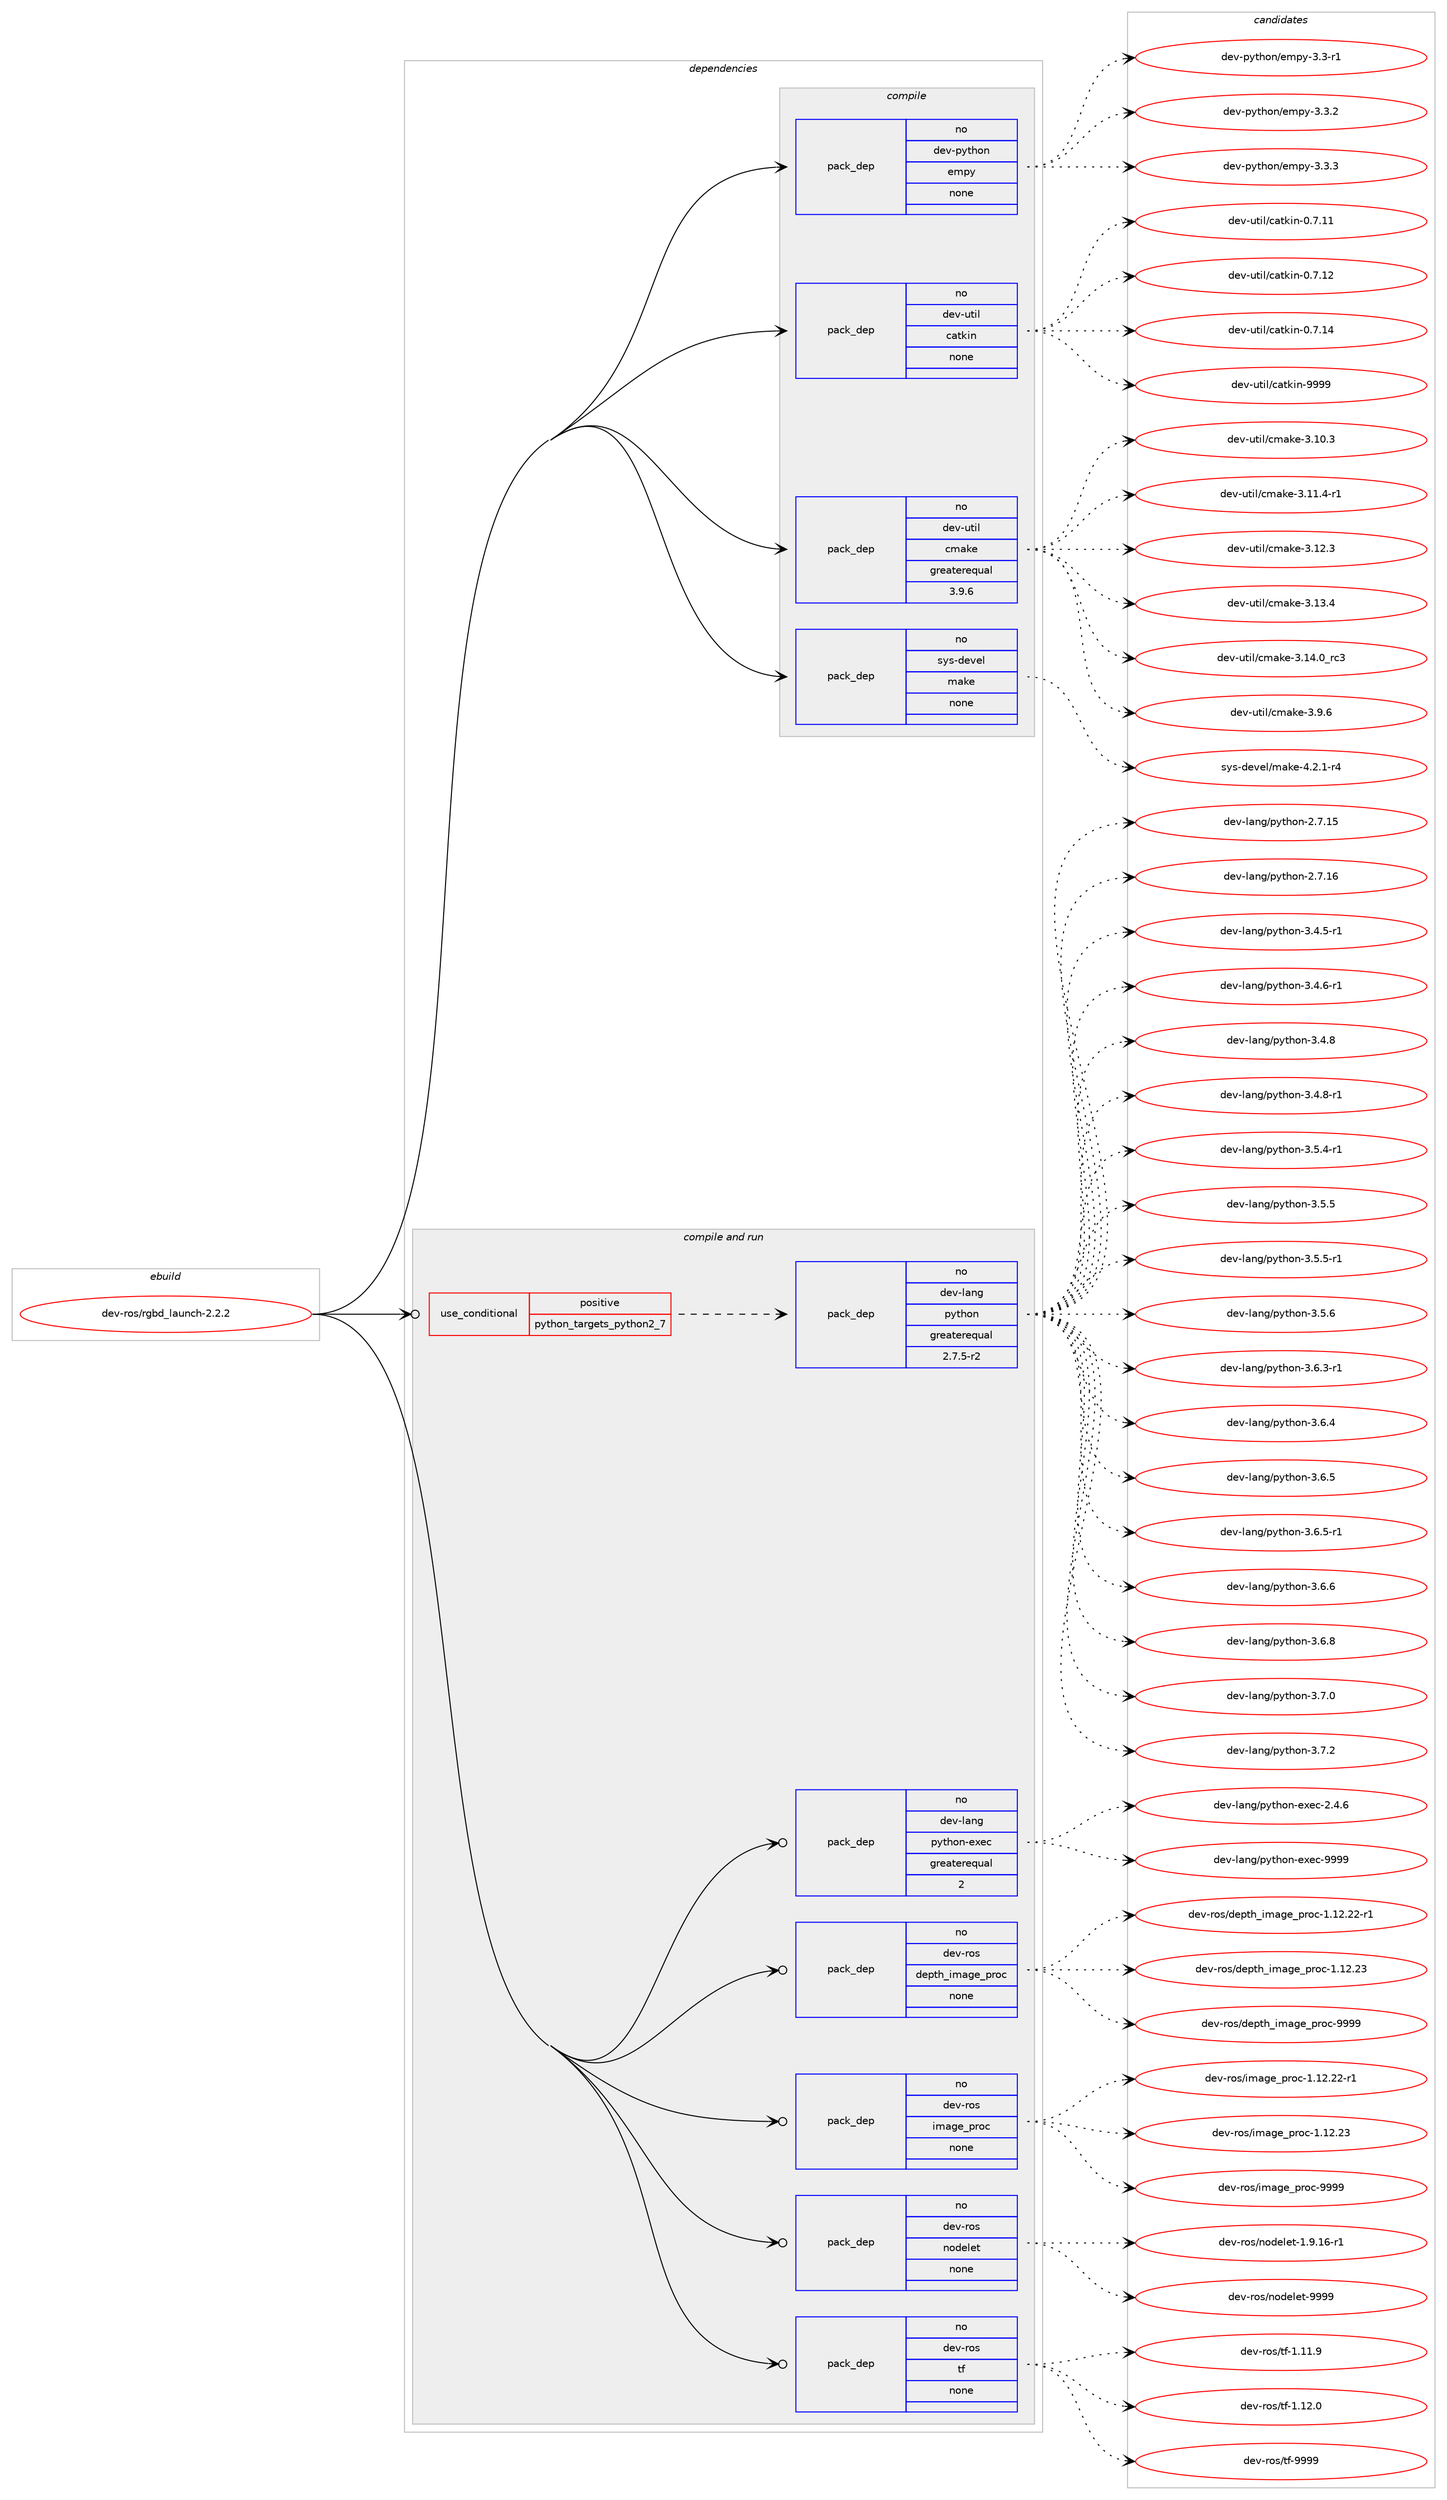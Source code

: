 digraph prolog {

# *************
# Graph options
# *************

newrank=true;
concentrate=true;
compound=true;
graph [rankdir=LR,fontname=Helvetica,fontsize=10,ranksep=1.5];#, ranksep=2.5, nodesep=0.2];
edge  [arrowhead=vee];
node  [fontname=Helvetica,fontsize=10];

# **********
# The ebuild
# **********

subgraph cluster_leftcol {
color=gray;
rank=same;
label=<<i>ebuild</i>>;
id [label="dev-ros/rgbd_launch-2.2.2", color=red, width=4, href="../dev-ros/rgbd_launch-2.2.2.svg"];
}

# ****************
# The dependencies
# ****************

subgraph cluster_midcol {
color=gray;
label=<<i>dependencies</i>>;
subgraph cluster_compile {
fillcolor="#eeeeee";
style=filled;
label=<<i>compile</i>>;
subgraph pack1050055 {
dependency1462969 [label=<<TABLE BORDER="0" CELLBORDER="1" CELLSPACING="0" CELLPADDING="4" WIDTH="220"><TR><TD ROWSPAN="6" CELLPADDING="30">pack_dep</TD></TR><TR><TD WIDTH="110">no</TD></TR><TR><TD>dev-python</TD></TR><TR><TD>empy</TD></TR><TR><TD>none</TD></TR><TR><TD></TD></TR></TABLE>>, shape=none, color=blue];
}
id:e -> dependency1462969:w [weight=20,style="solid",arrowhead="vee"];
subgraph pack1050056 {
dependency1462970 [label=<<TABLE BORDER="0" CELLBORDER="1" CELLSPACING="0" CELLPADDING="4" WIDTH="220"><TR><TD ROWSPAN="6" CELLPADDING="30">pack_dep</TD></TR><TR><TD WIDTH="110">no</TD></TR><TR><TD>dev-util</TD></TR><TR><TD>catkin</TD></TR><TR><TD>none</TD></TR><TR><TD></TD></TR></TABLE>>, shape=none, color=blue];
}
id:e -> dependency1462970:w [weight=20,style="solid",arrowhead="vee"];
subgraph pack1050057 {
dependency1462971 [label=<<TABLE BORDER="0" CELLBORDER="1" CELLSPACING="0" CELLPADDING="4" WIDTH="220"><TR><TD ROWSPAN="6" CELLPADDING="30">pack_dep</TD></TR><TR><TD WIDTH="110">no</TD></TR><TR><TD>dev-util</TD></TR><TR><TD>cmake</TD></TR><TR><TD>greaterequal</TD></TR><TR><TD>3.9.6</TD></TR></TABLE>>, shape=none, color=blue];
}
id:e -> dependency1462971:w [weight=20,style="solid",arrowhead="vee"];
subgraph pack1050058 {
dependency1462972 [label=<<TABLE BORDER="0" CELLBORDER="1" CELLSPACING="0" CELLPADDING="4" WIDTH="220"><TR><TD ROWSPAN="6" CELLPADDING="30">pack_dep</TD></TR><TR><TD WIDTH="110">no</TD></TR><TR><TD>sys-devel</TD></TR><TR><TD>make</TD></TR><TR><TD>none</TD></TR><TR><TD></TD></TR></TABLE>>, shape=none, color=blue];
}
id:e -> dependency1462972:w [weight=20,style="solid",arrowhead="vee"];
}
subgraph cluster_compileandrun {
fillcolor="#eeeeee";
style=filled;
label=<<i>compile and run</i>>;
subgraph cond389524 {
dependency1462973 [label=<<TABLE BORDER="0" CELLBORDER="1" CELLSPACING="0" CELLPADDING="4"><TR><TD ROWSPAN="3" CELLPADDING="10">use_conditional</TD></TR><TR><TD>positive</TD></TR><TR><TD>python_targets_python2_7</TD></TR></TABLE>>, shape=none, color=red];
subgraph pack1050059 {
dependency1462974 [label=<<TABLE BORDER="0" CELLBORDER="1" CELLSPACING="0" CELLPADDING="4" WIDTH="220"><TR><TD ROWSPAN="6" CELLPADDING="30">pack_dep</TD></TR><TR><TD WIDTH="110">no</TD></TR><TR><TD>dev-lang</TD></TR><TR><TD>python</TD></TR><TR><TD>greaterequal</TD></TR><TR><TD>2.7.5-r2</TD></TR></TABLE>>, shape=none, color=blue];
}
dependency1462973:e -> dependency1462974:w [weight=20,style="dashed",arrowhead="vee"];
}
id:e -> dependency1462973:w [weight=20,style="solid",arrowhead="odotvee"];
subgraph pack1050060 {
dependency1462975 [label=<<TABLE BORDER="0" CELLBORDER="1" CELLSPACING="0" CELLPADDING="4" WIDTH="220"><TR><TD ROWSPAN="6" CELLPADDING="30">pack_dep</TD></TR><TR><TD WIDTH="110">no</TD></TR><TR><TD>dev-lang</TD></TR><TR><TD>python-exec</TD></TR><TR><TD>greaterequal</TD></TR><TR><TD>2</TD></TR></TABLE>>, shape=none, color=blue];
}
id:e -> dependency1462975:w [weight=20,style="solid",arrowhead="odotvee"];
subgraph pack1050061 {
dependency1462976 [label=<<TABLE BORDER="0" CELLBORDER="1" CELLSPACING="0" CELLPADDING="4" WIDTH="220"><TR><TD ROWSPAN="6" CELLPADDING="30">pack_dep</TD></TR><TR><TD WIDTH="110">no</TD></TR><TR><TD>dev-ros</TD></TR><TR><TD>depth_image_proc</TD></TR><TR><TD>none</TD></TR><TR><TD></TD></TR></TABLE>>, shape=none, color=blue];
}
id:e -> dependency1462976:w [weight=20,style="solid",arrowhead="odotvee"];
subgraph pack1050062 {
dependency1462977 [label=<<TABLE BORDER="0" CELLBORDER="1" CELLSPACING="0" CELLPADDING="4" WIDTH="220"><TR><TD ROWSPAN="6" CELLPADDING="30">pack_dep</TD></TR><TR><TD WIDTH="110">no</TD></TR><TR><TD>dev-ros</TD></TR><TR><TD>image_proc</TD></TR><TR><TD>none</TD></TR><TR><TD></TD></TR></TABLE>>, shape=none, color=blue];
}
id:e -> dependency1462977:w [weight=20,style="solid",arrowhead="odotvee"];
subgraph pack1050063 {
dependency1462978 [label=<<TABLE BORDER="0" CELLBORDER="1" CELLSPACING="0" CELLPADDING="4" WIDTH="220"><TR><TD ROWSPAN="6" CELLPADDING="30">pack_dep</TD></TR><TR><TD WIDTH="110">no</TD></TR><TR><TD>dev-ros</TD></TR><TR><TD>nodelet</TD></TR><TR><TD>none</TD></TR><TR><TD></TD></TR></TABLE>>, shape=none, color=blue];
}
id:e -> dependency1462978:w [weight=20,style="solid",arrowhead="odotvee"];
subgraph pack1050064 {
dependency1462979 [label=<<TABLE BORDER="0" CELLBORDER="1" CELLSPACING="0" CELLPADDING="4" WIDTH="220"><TR><TD ROWSPAN="6" CELLPADDING="30">pack_dep</TD></TR><TR><TD WIDTH="110">no</TD></TR><TR><TD>dev-ros</TD></TR><TR><TD>tf</TD></TR><TR><TD>none</TD></TR><TR><TD></TD></TR></TABLE>>, shape=none, color=blue];
}
id:e -> dependency1462979:w [weight=20,style="solid",arrowhead="odotvee"];
}
subgraph cluster_run {
fillcolor="#eeeeee";
style=filled;
label=<<i>run</i>>;
}
}

# **************
# The candidates
# **************

subgraph cluster_choices {
rank=same;
color=gray;
label=<<i>candidates</i>>;

subgraph choice1050055 {
color=black;
nodesep=1;
choice1001011184511212111610411111047101109112121455146514511449 [label="dev-python/empy-3.3-r1", color=red, width=4,href="../dev-python/empy-3.3-r1.svg"];
choice1001011184511212111610411111047101109112121455146514650 [label="dev-python/empy-3.3.2", color=red, width=4,href="../dev-python/empy-3.3.2.svg"];
choice1001011184511212111610411111047101109112121455146514651 [label="dev-python/empy-3.3.3", color=red, width=4,href="../dev-python/empy-3.3.3.svg"];
dependency1462969:e -> choice1001011184511212111610411111047101109112121455146514511449:w [style=dotted,weight="100"];
dependency1462969:e -> choice1001011184511212111610411111047101109112121455146514650:w [style=dotted,weight="100"];
dependency1462969:e -> choice1001011184511212111610411111047101109112121455146514651:w [style=dotted,weight="100"];
}
subgraph choice1050056 {
color=black;
nodesep=1;
choice1001011184511711610510847999711610710511045484655464949 [label="dev-util/catkin-0.7.11", color=red, width=4,href="../dev-util/catkin-0.7.11.svg"];
choice1001011184511711610510847999711610710511045484655464950 [label="dev-util/catkin-0.7.12", color=red, width=4,href="../dev-util/catkin-0.7.12.svg"];
choice1001011184511711610510847999711610710511045484655464952 [label="dev-util/catkin-0.7.14", color=red, width=4,href="../dev-util/catkin-0.7.14.svg"];
choice100101118451171161051084799971161071051104557575757 [label="dev-util/catkin-9999", color=red, width=4,href="../dev-util/catkin-9999.svg"];
dependency1462970:e -> choice1001011184511711610510847999711610710511045484655464949:w [style=dotted,weight="100"];
dependency1462970:e -> choice1001011184511711610510847999711610710511045484655464950:w [style=dotted,weight="100"];
dependency1462970:e -> choice1001011184511711610510847999711610710511045484655464952:w [style=dotted,weight="100"];
dependency1462970:e -> choice100101118451171161051084799971161071051104557575757:w [style=dotted,weight="100"];
}
subgraph choice1050057 {
color=black;
nodesep=1;
choice1001011184511711610510847991099710710145514649484651 [label="dev-util/cmake-3.10.3", color=red, width=4,href="../dev-util/cmake-3.10.3.svg"];
choice10010111845117116105108479910997107101455146494946524511449 [label="dev-util/cmake-3.11.4-r1", color=red, width=4,href="../dev-util/cmake-3.11.4-r1.svg"];
choice1001011184511711610510847991099710710145514649504651 [label="dev-util/cmake-3.12.3", color=red, width=4,href="../dev-util/cmake-3.12.3.svg"];
choice1001011184511711610510847991099710710145514649514652 [label="dev-util/cmake-3.13.4", color=red, width=4,href="../dev-util/cmake-3.13.4.svg"];
choice1001011184511711610510847991099710710145514649524648951149951 [label="dev-util/cmake-3.14.0_rc3", color=red, width=4,href="../dev-util/cmake-3.14.0_rc3.svg"];
choice10010111845117116105108479910997107101455146574654 [label="dev-util/cmake-3.9.6", color=red, width=4,href="../dev-util/cmake-3.9.6.svg"];
dependency1462971:e -> choice1001011184511711610510847991099710710145514649484651:w [style=dotted,weight="100"];
dependency1462971:e -> choice10010111845117116105108479910997107101455146494946524511449:w [style=dotted,weight="100"];
dependency1462971:e -> choice1001011184511711610510847991099710710145514649504651:w [style=dotted,weight="100"];
dependency1462971:e -> choice1001011184511711610510847991099710710145514649514652:w [style=dotted,weight="100"];
dependency1462971:e -> choice1001011184511711610510847991099710710145514649524648951149951:w [style=dotted,weight="100"];
dependency1462971:e -> choice10010111845117116105108479910997107101455146574654:w [style=dotted,weight="100"];
}
subgraph choice1050058 {
color=black;
nodesep=1;
choice1151211154510010111810110847109971071014552465046494511452 [label="sys-devel/make-4.2.1-r4", color=red, width=4,href="../sys-devel/make-4.2.1-r4.svg"];
dependency1462972:e -> choice1151211154510010111810110847109971071014552465046494511452:w [style=dotted,weight="100"];
}
subgraph choice1050059 {
color=black;
nodesep=1;
choice10010111845108971101034711212111610411111045504655464953 [label="dev-lang/python-2.7.15", color=red, width=4,href="../dev-lang/python-2.7.15.svg"];
choice10010111845108971101034711212111610411111045504655464954 [label="dev-lang/python-2.7.16", color=red, width=4,href="../dev-lang/python-2.7.16.svg"];
choice1001011184510897110103471121211161041111104551465246534511449 [label="dev-lang/python-3.4.5-r1", color=red, width=4,href="../dev-lang/python-3.4.5-r1.svg"];
choice1001011184510897110103471121211161041111104551465246544511449 [label="dev-lang/python-3.4.6-r1", color=red, width=4,href="../dev-lang/python-3.4.6-r1.svg"];
choice100101118451089711010347112121116104111110455146524656 [label="dev-lang/python-3.4.8", color=red, width=4,href="../dev-lang/python-3.4.8.svg"];
choice1001011184510897110103471121211161041111104551465246564511449 [label="dev-lang/python-3.4.8-r1", color=red, width=4,href="../dev-lang/python-3.4.8-r1.svg"];
choice1001011184510897110103471121211161041111104551465346524511449 [label="dev-lang/python-3.5.4-r1", color=red, width=4,href="../dev-lang/python-3.5.4-r1.svg"];
choice100101118451089711010347112121116104111110455146534653 [label="dev-lang/python-3.5.5", color=red, width=4,href="../dev-lang/python-3.5.5.svg"];
choice1001011184510897110103471121211161041111104551465346534511449 [label="dev-lang/python-3.5.5-r1", color=red, width=4,href="../dev-lang/python-3.5.5-r1.svg"];
choice100101118451089711010347112121116104111110455146534654 [label="dev-lang/python-3.5.6", color=red, width=4,href="../dev-lang/python-3.5.6.svg"];
choice1001011184510897110103471121211161041111104551465446514511449 [label="dev-lang/python-3.6.3-r1", color=red, width=4,href="../dev-lang/python-3.6.3-r1.svg"];
choice100101118451089711010347112121116104111110455146544652 [label="dev-lang/python-3.6.4", color=red, width=4,href="../dev-lang/python-3.6.4.svg"];
choice100101118451089711010347112121116104111110455146544653 [label="dev-lang/python-3.6.5", color=red, width=4,href="../dev-lang/python-3.6.5.svg"];
choice1001011184510897110103471121211161041111104551465446534511449 [label="dev-lang/python-3.6.5-r1", color=red, width=4,href="../dev-lang/python-3.6.5-r1.svg"];
choice100101118451089711010347112121116104111110455146544654 [label="dev-lang/python-3.6.6", color=red, width=4,href="../dev-lang/python-3.6.6.svg"];
choice100101118451089711010347112121116104111110455146544656 [label="dev-lang/python-3.6.8", color=red, width=4,href="../dev-lang/python-3.6.8.svg"];
choice100101118451089711010347112121116104111110455146554648 [label="dev-lang/python-3.7.0", color=red, width=4,href="../dev-lang/python-3.7.0.svg"];
choice100101118451089711010347112121116104111110455146554650 [label="dev-lang/python-3.7.2", color=red, width=4,href="../dev-lang/python-3.7.2.svg"];
dependency1462974:e -> choice10010111845108971101034711212111610411111045504655464953:w [style=dotted,weight="100"];
dependency1462974:e -> choice10010111845108971101034711212111610411111045504655464954:w [style=dotted,weight="100"];
dependency1462974:e -> choice1001011184510897110103471121211161041111104551465246534511449:w [style=dotted,weight="100"];
dependency1462974:e -> choice1001011184510897110103471121211161041111104551465246544511449:w [style=dotted,weight="100"];
dependency1462974:e -> choice100101118451089711010347112121116104111110455146524656:w [style=dotted,weight="100"];
dependency1462974:e -> choice1001011184510897110103471121211161041111104551465246564511449:w [style=dotted,weight="100"];
dependency1462974:e -> choice1001011184510897110103471121211161041111104551465346524511449:w [style=dotted,weight="100"];
dependency1462974:e -> choice100101118451089711010347112121116104111110455146534653:w [style=dotted,weight="100"];
dependency1462974:e -> choice1001011184510897110103471121211161041111104551465346534511449:w [style=dotted,weight="100"];
dependency1462974:e -> choice100101118451089711010347112121116104111110455146534654:w [style=dotted,weight="100"];
dependency1462974:e -> choice1001011184510897110103471121211161041111104551465446514511449:w [style=dotted,weight="100"];
dependency1462974:e -> choice100101118451089711010347112121116104111110455146544652:w [style=dotted,weight="100"];
dependency1462974:e -> choice100101118451089711010347112121116104111110455146544653:w [style=dotted,weight="100"];
dependency1462974:e -> choice1001011184510897110103471121211161041111104551465446534511449:w [style=dotted,weight="100"];
dependency1462974:e -> choice100101118451089711010347112121116104111110455146544654:w [style=dotted,weight="100"];
dependency1462974:e -> choice100101118451089711010347112121116104111110455146544656:w [style=dotted,weight="100"];
dependency1462974:e -> choice100101118451089711010347112121116104111110455146554648:w [style=dotted,weight="100"];
dependency1462974:e -> choice100101118451089711010347112121116104111110455146554650:w [style=dotted,weight="100"];
}
subgraph choice1050060 {
color=black;
nodesep=1;
choice1001011184510897110103471121211161041111104510112010199455046524654 [label="dev-lang/python-exec-2.4.6", color=red, width=4,href="../dev-lang/python-exec-2.4.6.svg"];
choice10010111845108971101034711212111610411111045101120101994557575757 [label="dev-lang/python-exec-9999", color=red, width=4,href="../dev-lang/python-exec-9999.svg"];
dependency1462975:e -> choice1001011184510897110103471121211161041111104510112010199455046524654:w [style=dotted,weight="100"];
dependency1462975:e -> choice10010111845108971101034711212111610411111045101120101994557575757:w [style=dotted,weight="100"];
}
subgraph choice1050061 {
color=black;
nodesep=1;
choice10010111845114111115471001011121161049510510997103101951121141119945494649504650504511449 [label="dev-ros/depth_image_proc-1.12.22-r1", color=red, width=4,href="../dev-ros/depth_image_proc-1.12.22-r1.svg"];
choice1001011184511411111547100101112116104951051099710310195112114111994549464950465051 [label="dev-ros/depth_image_proc-1.12.23", color=red, width=4,href="../dev-ros/depth_image_proc-1.12.23.svg"];
choice1001011184511411111547100101112116104951051099710310195112114111994557575757 [label="dev-ros/depth_image_proc-9999", color=red, width=4,href="../dev-ros/depth_image_proc-9999.svg"];
dependency1462976:e -> choice10010111845114111115471001011121161049510510997103101951121141119945494649504650504511449:w [style=dotted,weight="100"];
dependency1462976:e -> choice1001011184511411111547100101112116104951051099710310195112114111994549464950465051:w [style=dotted,weight="100"];
dependency1462976:e -> choice1001011184511411111547100101112116104951051099710310195112114111994557575757:w [style=dotted,weight="100"];
}
subgraph choice1050062 {
color=black;
nodesep=1;
choice100101118451141111154710510997103101951121141119945494649504650504511449 [label="dev-ros/image_proc-1.12.22-r1", color=red, width=4,href="../dev-ros/image_proc-1.12.22-r1.svg"];
choice10010111845114111115471051099710310195112114111994549464950465051 [label="dev-ros/image_proc-1.12.23", color=red, width=4,href="../dev-ros/image_proc-1.12.23.svg"];
choice10010111845114111115471051099710310195112114111994557575757 [label="dev-ros/image_proc-9999", color=red, width=4,href="../dev-ros/image_proc-9999.svg"];
dependency1462977:e -> choice100101118451141111154710510997103101951121141119945494649504650504511449:w [style=dotted,weight="100"];
dependency1462977:e -> choice10010111845114111115471051099710310195112114111994549464950465051:w [style=dotted,weight="100"];
dependency1462977:e -> choice10010111845114111115471051099710310195112114111994557575757:w [style=dotted,weight="100"];
}
subgraph choice1050063 {
color=black;
nodesep=1;
choice1001011184511411111547110111100101108101116454946574649544511449 [label="dev-ros/nodelet-1.9.16-r1", color=red, width=4,href="../dev-ros/nodelet-1.9.16-r1.svg"];
choice10010111845114111115471101111001011081011164557575757 [label="dev-ros/nodelet-9999", color=red, width=4,href="../dev-ros/nodelet-9999.svg"];
dependency1462978:e -> choice1001011184511411111547110111100101108101116454946574649544511449:w [style=dotted,weight="100"];
dependency1462978:e -> choice10010111845114111115471101111001011081011164557575757:w [style=dotted,weight="100"];
}
subgraph choice1050064 {
color=black;
nodesep=1;
choice100101118451141111154711610245494649494657 [label="dev-ros/tf-1.11.9", color=red, width=4,href="../dev-ros/tf-1.11.9.svg"];
choice100101118451141111154711610245494649504648 [label="dev-ros/tf-1.12.0", color=red, width=4,href="../dev-ros/tf-1.12.0.svg"];
choice10010111845114111115471161024557575757 [label="dev-ros/tf-9999", color=red, width=4,href="../dev-ros/tf-9999.svg"];
dependency1462979:e -> choice100101118451141111154711610245494649494657:w [style=dotted,weight="100"];
dependency1462979:e -> choice100101118451141111154711610245494649504648:w [style=dotted,weight="100"];
dependency1462979:e -> choice10010111845114111115471161024557575757:w [style=dotted,weight="100"];
}
}

}
